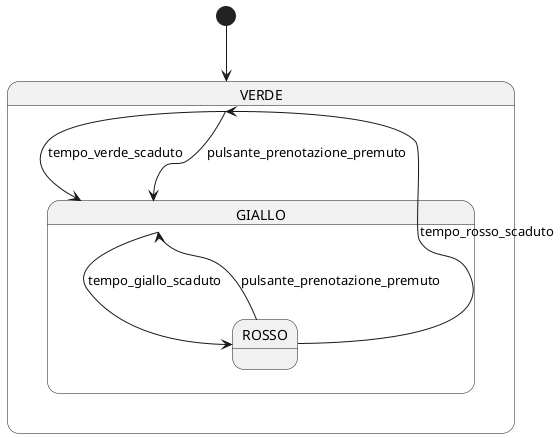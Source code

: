 @startuml

[*] --> VERDE

state VERDE {
  VERDE --> GIALLO : tempo_verde_scaduto
  VERDE --> GIALLO : pulsante_prenotazione_premuto
}

state GIALLO {
  GIALLO --> ROSSO : tempo_giallo_scaduto
}

state ROSSO {
  ROSSO --> VERDE : tempo_rosso_scaduto
  ROSSO --> GIALLO : pulsante_prenotazione_premuto
}

@enduml
